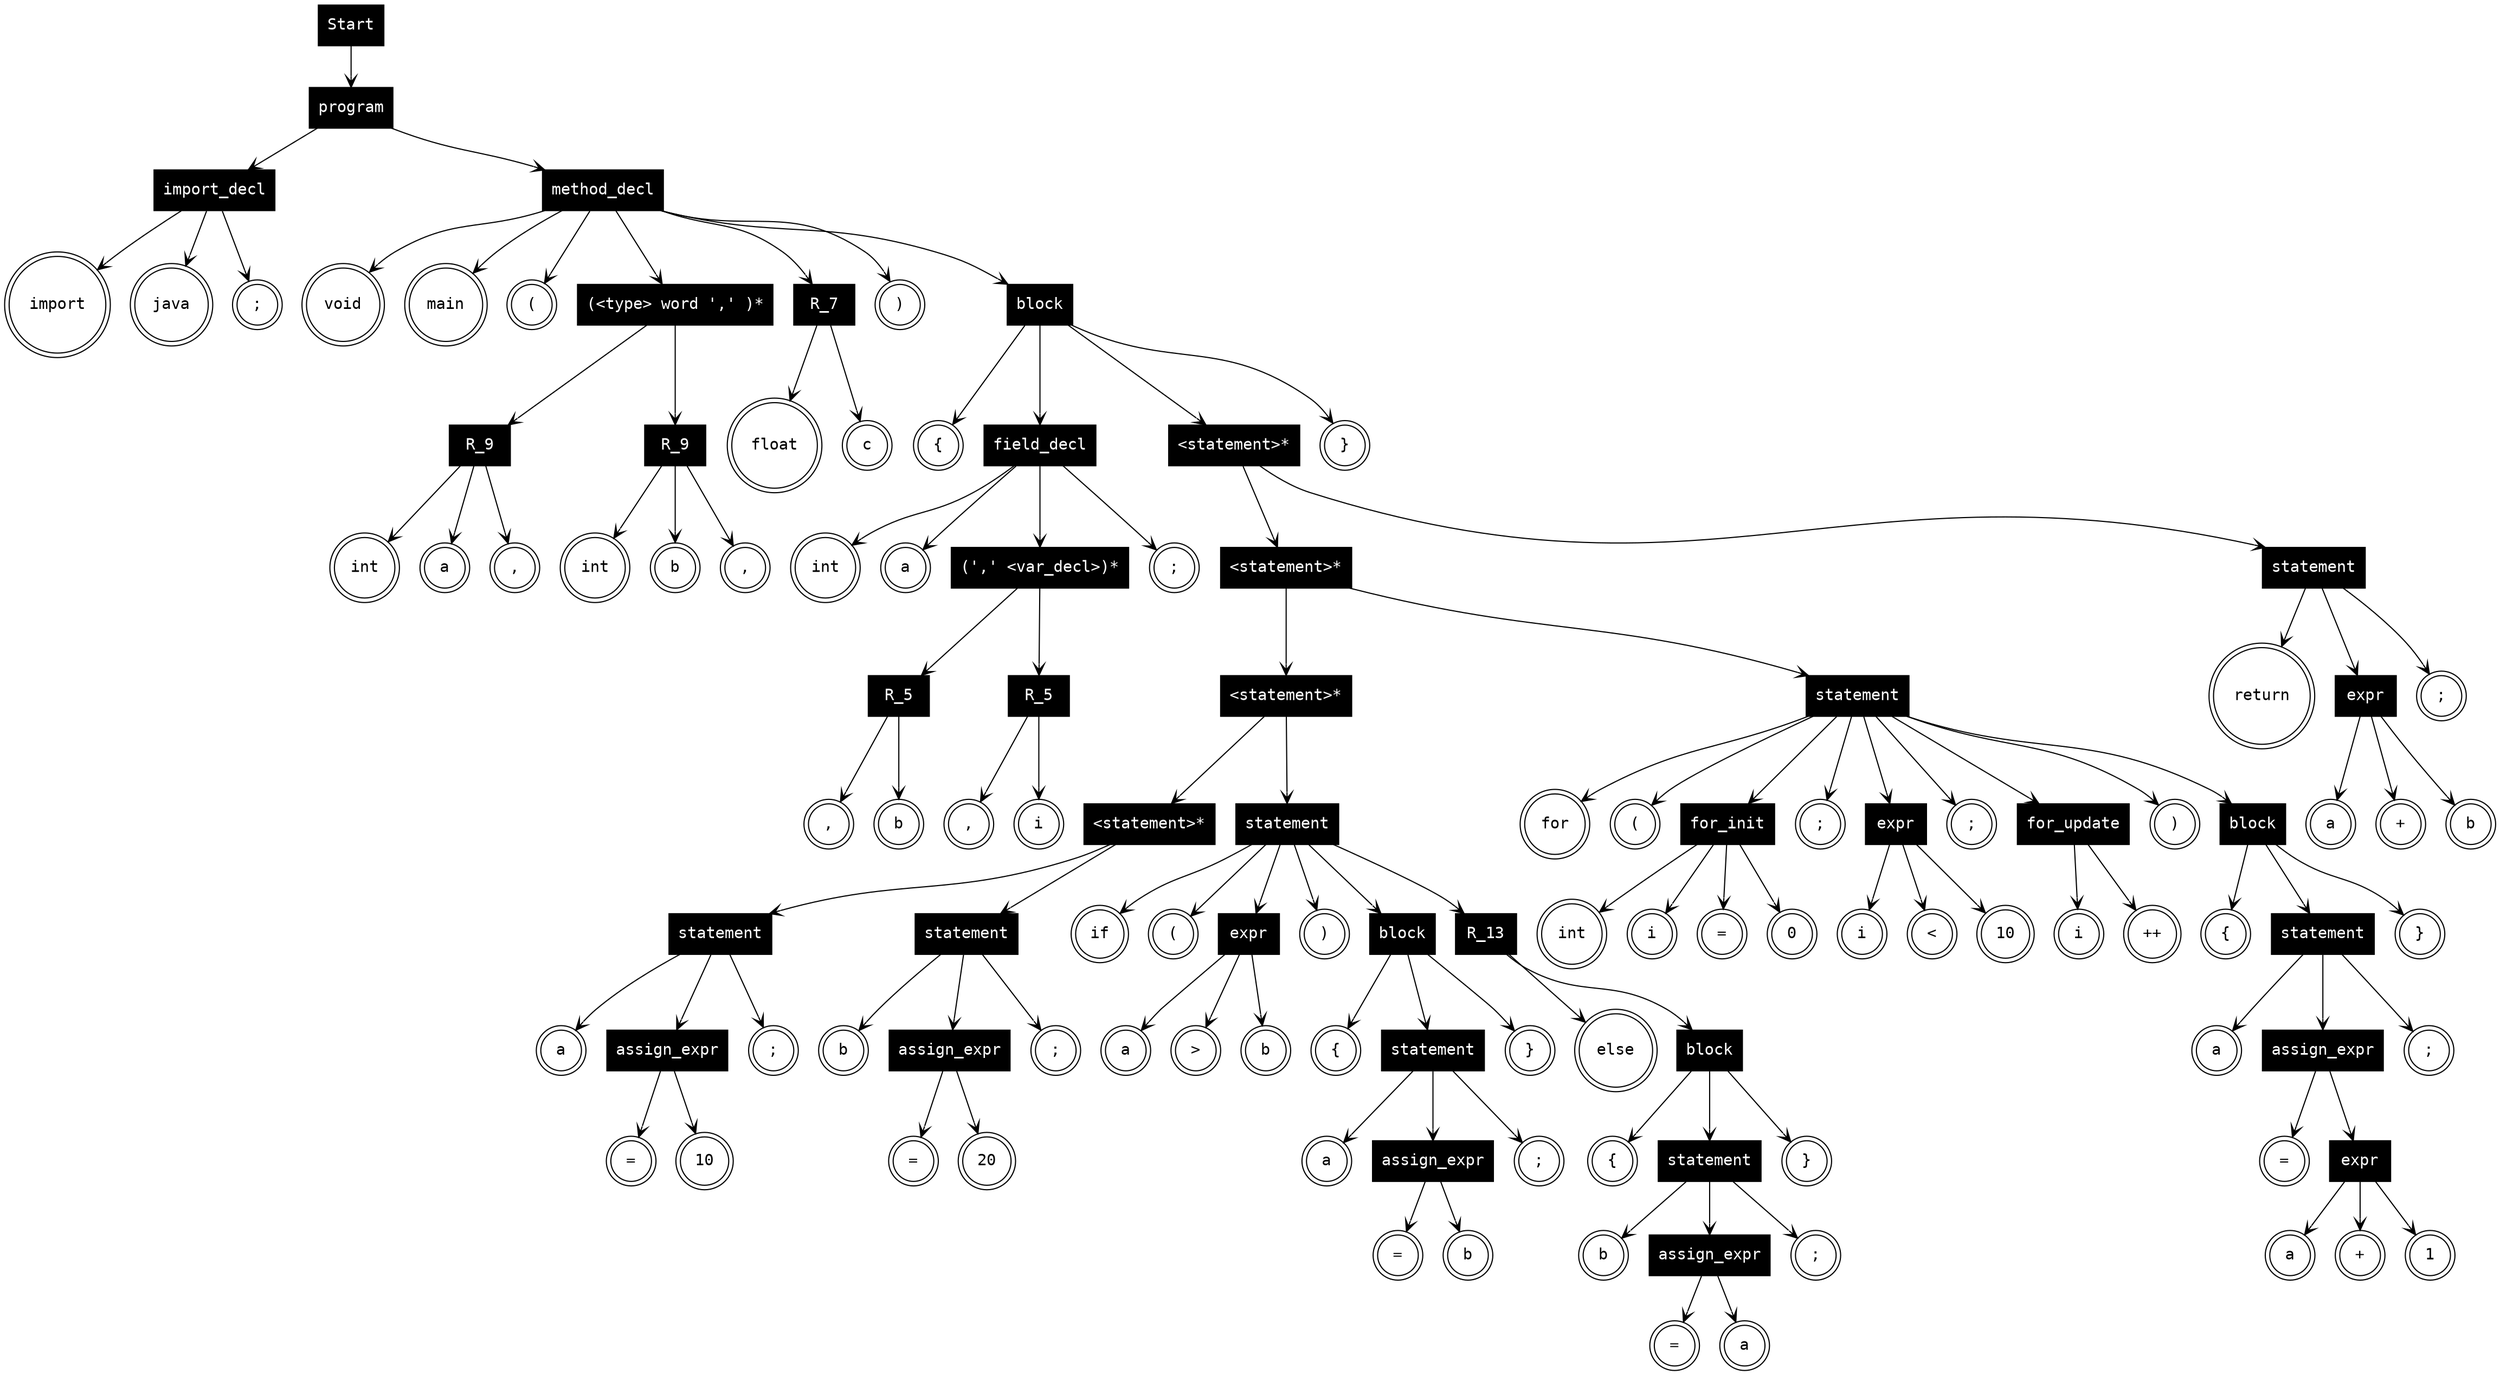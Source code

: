 digraph G {  graph [fontname = "Courier New", engine="sfdp"];
 node [fontname = "Courier", style = rounded];
 edge [fontname = "Courier"];
4468297920:from_false -> 4468297408:from_node [arrowhead=vee] 
4468297408:from_false -> 4468715264:from_node [arrowhead=vee] 
4468715264:from_false -> 4468327504:from_node [arrowhead=vee] 
4468715264:from_false -> 4468035536:from_node [arrowhead=vee] 
4468715264:from_false -> 4468035984:from_node [arrowhead=vee] 
4468297408:from_false -> 4468352768:from_node [arrowhead=vee] 
4468352768:from_false -> 4468294160:from_node [arrowhead=vee] 
4468352768:from_false -> 4468293712:from_node [arrowhead=vee] 
4468352768:from_false -> 4468294352:from_node [arrowhead=vee] 
4468352768:from_false -> 4468341120:from_node [arrowhead=vee] 
4468341120:from_false -> 4468178048:from_node [arrowhead=vee] 
4468178048:from_false -> 4468293776:from_node [arrowhead=vee] 
4468178048:from_false -> 4468294032:from_node [arrowhead=vee] 
4468178048:from_false -> 4468294224:from_node [arrowhead=vee] 
4468341120:from_false -> 4468338688:from_node [arrowhead=vee] 
4468338688:from_false -> 4468293840:from_node [arrowhead=vee] 
4468338688:from_false -> 4468294608:from_node [arrowhead=vee] 
4468338688:from_false -> 4468326800:from_node [arrowhead=vee] 
4468352768:from_false -> 4468336256:from_node [arrowhead=vee] 
4468336256:from_false -> 4468294736:from_node [arrowhead=vee] 
4468336256:from_false -> 4468294864:from_node [arrowhead=vee] 
4468352768:from_false -> 4468294544:from_node [arrowhead=vee] 
4468352768:from_false -> 4468332864:from_node [arrowhead=vee] 
4468332864:from_false -> 4468294928:from_node [arrowhead=vee] 
4468332864:from_false -> 4468334784:from_node [arrowhead=vee] 
4468334784:from_false -> 4468295056:from_node [arrowhead=vee] 
4468334784:from_false -> 4468294992:from_node [arrowhead=vee] 
4468334784:from_false -> 4468339968:from_node [arrowhead=vee] 
4468339968:from_false -> 4468333632:from_node [arrowhead=vee] 
4468333632:from_false -> 4468294800:from_node [arrowhead=vee] 
4468333632:from_false -> 4468295184:from_node [arrowhead=vee] 
4468339968:from_false -> 4468331008:from_node [arrowhead=vee] 
4468331008:from_false -> 4468295120:from_node [arrowhead=vee] 
4468331008:from_false -> 4468295376:from_node [arrowhead=vee] 
4468334784:from_false -> 4468295248:from_node [arrowhead=vee] 
4468332864:from_false -> 4468298176:from_node [arrowhead=vee] 
4468298176:from_false -> 4468300224:from_node [arrowhead=vee] 
4468300224:from_false -> 4468312256:from_node [arrowhead=vee] 
4468312256:from_false -> 4468327296:from_node [arrowhead=vee] 
4468327296:from_false -> 4468329920:from_node [arrowhead=vee] 
4468329920:from_false -> 4468295312:from_node [arrowhead=vee] 
4468329920:from_false -> 4468328960:from_node [arrowhead=vee] 
4468328960:from_false -> 4468295568:from_node [arrowhead=vee] 
4468328960:from_false -> 4468295760:from_node [arrowhead=vee] 
4468329920:from_false -> 4468295632:from_node [arrowhead=vee] 
4468327296:from_false -> 4468328064:from_node [arrowhead=vee] 
4468328064:from_false -> 4468295504:from_node [arrowhead=vee] 
4468328064:from_false -> 4468326144:from_node [arrowhead=vee] 
4468326144:from_false -> 4468295824:from_node [arrowhead=vee] 
4468326144:from_false -> 4468296080:from_node [arrowhead=vee] 
4468328064:from_false -> 4468295952:from_node [arrowhead=vee] 
4468312256:from_false -> 4468310912:from_node [arrowhead=vee] 
4468310912:from_false -> 4468296144:from_node [arrowhead=vee] 
4468310912:from_false -> 4468296016:from_node [arrowhead=vee] 
4468310912:from_false -> 4468320128:from_node [arrowhead=vee] 
4468320128:from_false -> 4468296208:from_node [arrowhead=vee] 
4468320128:from_false -> 4468296336:from_node [arrowhead=vee] 
4468320128:from_false -> 4468296400:from_node [arrowhead=vee] 
4468310912:from_false -> 4468296272:from_node [arrowhead=vee] 
4468310912:from_false -> 4468318144:from_node [arrowhead=vee] 
4468318144:from_false -> 4468296592:from_node [arrowhead=vee] 
4468318144:from_false -> 4468319040:from_node [arrowhead=vee] 
4468319040:from_false -> 4468296464:from_node [arrowhead=vee] 
4468319040:from_false -> 4468325184:from_node [arrowhead=vee] 
4468325184:from_false -> 4468297360:from_node [arrowhead=vee] 
4468325184:from_false -> 4468296912:from_node [arrowhead=vee] 
4468319040:from_false -> 4468296528:from_node [arrowhead=vee] 
4468318144:from_false -> 4468298128:from_node [arrowhead=vee] 
4468310912:from_false -> 4468313024:from_node [arrowhead=vee] 
4468313024:from_false -> 4468297872:from_node [arrowhead=vee] 
4468313024:from_false -> 4468315328:from_node [arrowhead=vee] 
4468315328:from_false -> 4468298064:from_node [arrowhead=vee] 
4468315328:from_false -> 4468317184:from_node [arrowhead=vee] 
4468317184:from_false -> 4468297680:from_node [arrowhead=vee] 
4468317184:from_false -> 4468316288:from_node [arrowhead=vee] 
4468316288:from_false -> 4468298384:from_node [arrowhead=vee] 
4468316288:from_false -> 4468298256:from_node [arrowhead=vee] 
4468317184:from_false -> 4468296784:from_node [arrowhead=vee] 
4468315328:from_false -> 4468298320:from_node [arrowhead=vee] 
4468300224:from_false -> 4468303104:from_node [arrowhead=vee] 
4468303104:from_false -> 4468705424:from_node [arrowhead=vee] 
4468303104:from_false -> 4468297808:from_node [arrowhead=vee] 
4468303104:from_false -> 4468308736:from_node [arrowhead=vee] 
4468308736:from_false -> 4468705552:from_node [arrowhead=vee] 
4468308736:from_false -> 4468705680:from_node [arrowhead=vee] 
4468308736:from_false -> 4468706064:from_node [arrowhead=vee] 
4468308736:from_false -> 4468706192:from_node [arrowhead=vee] 
4468303104:from_false -> 4468705808:from_node [arrowhead=vee] 
4468303104:from_false -> 4468310144:from_node [arrowhead=vee] 
4468310144:from_false -> 4468706704:from_node [arrowhead=vee] 
4468310144:from_false -> 4468706576:from_node [arrowhead=vee] 
4468310144:from_false -> 4468707216:from_node [arrowhead=vee] 
4468303104:from_false -> 4468706960:from_node [arrowhead=vee] 
4468303104:from_false -> 4468307968:from_node [arrowhead=vee] 
4468307968:from_false -> 4468707536:from_node [arrowhead=vee] 
4468307968:from_false -> 4468707408:from_node [arrowhead=vee] 
4468303104:from_false -> 4468707664:from_node [arrowhead=vee] 
4468303104:from_false -> 4468300992:from_node [arrowhead=vee] 
4468300992:from_false -> 4468707920:from_node [arrowhead=vee] 
4468300992:from_false -> 4468304448:from_node [arrowhead=vee] 
4468304448:from_false -> 4468707792:from_node [arrowhead=vee] 
4468304448:from_false -> 4468305216:from_node [arrowhead=vee] 
4468305216:from_false -> 4468708176:from_node [arrowhead=vee] 
4468305216:from_false -> 4468302336:from_node [arrowhead=vee] 
4468302336:from_false -> 4468708048:from_node [arrowhead=vee] 
4468302336:from_false -> 4468708304:from_node [arrowhead=vee] 
4468302336:from_false -> 4468708432:from_node [arrowhead=vee] 
4468304448:from_false -> 4468707088:from_node [arrowhead=vee] 
4468300992:from_false -> 4468708560:from_node [arrowhead=vee] 
4468298176:from_false -> 4468299008:from_node [arrowhead=vee] 
4468299008:from_false -> 4468709264:from_node [arrowhead=vee] 
4468299008:from_false -> 4468298880:from_node [arrowhead=vee] 
4468298880:from_false -> 4468708880:from_node [arrowhead=vee] 
4468298880:from_false -> 4468709200:from_node [arrowhead=vee] 
4468298880:from_false -> 4468710224:from_node [arrowhead=vee] 
4468299008:from_false -> 4468709456:from_node [arrowhead=vee] 
4468332864:from_false -> 4468710032:from_node [arrowhead=vee] 
   4468297920 [shape=record, style=filled, fillcolor=black, fontcolor=white, label="Start"];
   4468297408 [shape=record, style=filled, fillcolor=black, fontcolor=white, label="program"];
   4468297408 [shape=record, style=filled, fillcolor=black, fontcolor=white, label="program"];
   4468715264 [shape=record, style=filled, fillcolor=black, fontcolor=white, label="import_decl"];
   4468715264 [shape=record, style=filled, fillcolor=black, fontcolor=white, label="import_decl"];
   4468327504 [shape=doublecircle, style=filled, fillcolor=white, fontcolor=black, label="import"];
   4468715264 [shape=record, style=filled, fillcolor=black, fontcolor=white, label="import_decl"];
   4468035536 [shape=doublecircle, style=filled, fillcolor=white, fontcolor=black, label="java"];
   4468715264 [shape=record, style=filled, fillcolor=black, fontcolor=white, label="import_decl"];
   4468035984 [shape=doublecircle, style=filled, fillcolor=white, fontcolor=black, label=";"];
   4468297408 [shape=record, style=filled, fillcolor=black, fontcolor=white, label="program"];
   4468352768 [shape=record, style=filled, fillcolor=black, fontcolor=white, label="method_decl"];
   4468352768 [shape=record, style=filled, fillcolor=black, fontcolor=white, label="method_decl"];
   4468294160 [shape=doublecircle, style=filled, fillcolor=white, fontcolor=black, label="void"];
   4468352768 [shape=record, style=filled, fillcolor=black, fontcolor=white, label="method_decl"];
   4468293712 [shape=doublecircle, style=filled, fillcolor=white, fontcolor=black, label="main"];
   4468352768 [shape=record, style=filled, fillcolor=black, fontcolor=white, label="method_decl"];
   4468294352 [shape=doublecircle, style=filled, fillcolor=white, fontcolor=black, label="("];
   4468352768 [shape=record, style=filled, fillcolor=black, fontcolor=white, label="method_decl"];
   4468341120 [shape=record, style=filled, fillcolor=black, fontcolor=white, label="(<type> word ',' )*"];
   4468341120 [shape=record, style=filled, fillcolor=black, fontcolor=white, label="(\<type\> word \',\' )*"];
   4468178048 [shape=record, style=filled, fillcolor=black, fontcolor=white, label="R_9"];
   4468178048 [shape=record, style=filled, fillcolor=black, fontcolor=white, label="R_9"];
   4468293776 [shape=doublecircle, style=filled, fillcolor=white, fontcolor=black, label="int"];
   4468178048 [shape=record, style=filled, fillcolor=black, fontcolor=white, label="R_9"];
   4468294032 [shape=doublecircle, style=filled, fillcolor=white, fontcolor=black, label="a"];
   4468178048 [shape=record, style=filled, fillcolor=black, fontcolor=white, label="R_9"];
   4468294224 [shape=doublecircle, style=filled, fillcolor=white, fontcolor=black, label=","];
   4468341120 [shape=record, style=filled, fillcolor=black, fontcolor=white, label="(\<type\> word \',\' )*"];
   4468338688 [shape=record, style=filled, fillcolor=black, fontcolor=white, label="R_9"];
   4468338688 [shape=record, style=filled, fillcolor=black, fontcolor=white, label="R_9"];
   4468293840 [shape=doublecircle, style=filled, fillcolor=white, fontcolor=black, label="int"];
   4468338688 [shape=record, style=filled, fillcolor=black, fontcolor=white, label="R_9"];
   4468294608 [shape=doublecircle, style=filled, fillcolor=white, fontcolor=black, label="b"];
   4468338688 [shape=record, style=filled, fillcolor=black, fontcolor=white, label="R_9"];
   4468326800 [shape=doublecircle, style=filled, fillcolor=white, fontcolor=black, label=","];
   4468352768 [shape=record, style=filled, fillcolor=black, fontcolor=white, label="method_decl"];
   4468336256 [shape=record, style=filled, fillcolor=black, fontcolor=white, label="R_7"];
   4468336256 [shape=record, style=filled, fillcolor=black, fontcolor=white, label="R_7"];
   4468294736 [shape=doublecircle, style=filled, fillcolor=white, fontcolor=black, label="float"];
   4468336256 [shape=record, style=filled, fillcolor=black, fontcolor=white, label="R_7"];
   4468294864 [shape=doublecircle, style=filled, fillcolor=white, fontcolor=black, label="c"];
   4468352768 [shape=record, style=filled, fillcolor=black, fontcolor=white, label="method_decl"];
   4468294544 [shape=doublecircle, style=filled, fillcolor=white, fontcolor=black, label=")"];
   4468352768 [shape=record, style=filled, fillcolor=black, fontcolor=white, label="method_decl"];
   4468332864 [shape=record, style=filled, fillcolor=black, fontcolor=white, label="block"];
   4468332864 [shape=record, style=filled, fillcolor=black, fontcolor=white, label="block"];
   4468294928 [shape=doublecircle, style=filled, fillcolor=white, fontcolor=black, label="\{"];
   4468332864 [shape=record, style=filled, fillcolor=black, fontcolor=white, label="block"];
   4468334784 [shape=record, style=filled, fillcolor=black, fontcolor=white, label="field_decl"];
   4468334784 [shape=record, style=filled, fillcolor=black, fontcolor=white, label="field_decl"];
   4468295056 [shape=doublecircle, style=filled, fillcolor=white, fontcolor=black, label="int"];
   4468334784 [shape=record, style=filled, fillcolor=black, fontcolor=white, label="field_decl"];
   4468294992 [shape=doublecircle, style=filled, fillcolor=white, fontcolor=black, label="a"];
   4468334784 [shape=record, style=filled, fillcolor=black, fontcolor=white, label="field_decl"];
   4468339968 [shape=record, style=filled, fillcolor=black, fontcolor=white, label="(',' <var_decl>)*"];
   4468339968 [shape=record, style=filled, fillcolor=black, fontcolor=white, label="(\',\' \<var_decl\>)*"];
   4468333632 [shape=record, style=filled, fillcolor=black, fontcolor=white, label="R_5"];
   4468333632 [shape=record, style=filled, fillcolor=black, fontcolor=white, label="R_5"];
   4468294800 [shape=doublecircle, style=filled, fillcolor=white, fontcolor=black, label=","];
   4468333632 [shape=record, style=filled, fillcolor=black, fontcolor=white, label="R_5"];
   4468295184 [shape=doublecircle, style=filled, fillcolor=white, fontcolor=black, label="b"];
   4468339968 [shape=record, style=filled, fillcolor=black, fontcolor=white, label="(\',\' \<var_decl\>)*"];
   4468331008 [shape=record, style=filled, fillcolor=black, fontcolor=white, label="R_5"];
   4468331008 [shape=record, style=filled, fillcolor=black, fontcolor=white, label="R_5"];
   4468295120 [shape=doublecircle, style=filled, fillcolor=white, fontcolor=black, label=","];
   4468331008 [shape=record, style=filled, fillcolor=black, fontcolor=white, label="R_5"];
   4468295376 [shape=doublecircle, style=filled, fillcolor=white, fontcolor=black, label="i"];
   4468334784 [shape=record, style=filled, fillcolor=black, fontcolor=white, label="field_decl"];
   4468295248 [shape=doublecircle, style=filled, fillcolor=white, fontcolor=black, label=";"];
   4468332864 [shape=record, style=filled, fillcolor=black, fontcolor=white, label="block"];
   4468298176 [shape=record, style=filled, fillcolor=black, fontcolor=white, label="<statement>*"];
   4468298176 [shape=record, style=filled, fillcolor=black, fontcolor=white, label="\<statement\>*"];
   4468300224 [shape=record, style=filled, fillcolor=black, fontcolor=white, label="<statement>*"];
   4468300224 [shape=record, style=filled, fillcolor=black, fontcolor=white, label="\<statement\>*"];
   4468312256 [shape=record, style=filled, fillcolor=black, fontcolor=white, label="<statement>*"];
   4468312256 [shape=record, style=filled, fillcolor=black, fontcolor=white, label="\<statement\>*"];
   4468327296 [shape=record, style=filled, fillcolor=black, fontcolor=white, label="<statement>*"];
   4468327296 [shape=record, style=filled, fillcolor=black, fontcolor=white, label="\<statement\>*"];
   4468329920 [shape=record, style=filled, fillcolor=black, fontcolor=white, label="statement"];
   4468329920 [shape=record, style=filled, fillcolor=black, fontcolor=white, label="statement"];
   4468295312 [shape=doublecircle, style=filled, fillcolor=white, fontcolor=black, label="a"];
   4468329920 [shape=record, style=filled, fillcolor=black, fontcolor=white, label="statement"];
   4468328960 [shape=record, style=filled, fillcolor=black, fontcolor=white, label="assign_expr"];
   4468328960 [shape=record, style=filled, fillcolor=black, fontcolor=white, label="assign_expr"];
   4468295568 [shape=doublecircle, style=filled, fillcolor=white, fontcolor=black, label="="];
   4468328960 [shape=record, style=filled, fillcolor=black, fontcolor=white, label="assign_expr"];
   4468295760 [shape=doublecircle, style=filled, fillcolor=white, fontcolor=black, label="10"];
   4468329920 [shape=record, style=filled, fillcolor=black, fontcolor=white, label="statement"];
   4468295632 [shape=doublecircle, style=filled, fillcolor=white, fontcolor=black, label=";"];
   4468327296 [shape=record, style=filled, fillcolor=black, fontcolor=white, label="\<statement\>*"];
   4468328064 [shape=record, style=filled, fillcolor=black, fontcolor=white, label="statement"];
   4468328064 [shape=record, style=filled, fillcolor=black, fontcolor=white, label="statement"];
   4468295504 [shape=doublecircle, style=filled, fillcolor=white, fontcolor=black, label="b"];
   4468328064 [shape=record, style=filled, fillcolor=black, fontcolor=white, label="statement"];
   4468326144 [shape=record, style=filled, fillcolor=black, fontcolor=white, label="assign_expr"];
   4468326144 [shape=record, style=filled, fillcolor=black, fontcolor=white, label="assign_expr"];
   4468295824 [shape=doublecircle, style=filled, fillcolor=white, fontcolor=black, label="="];
   4468326144 [shape=record, style=filled, fillcolor=black, fontcolor=white, label="assign_expr"];
   4468296080 [shape=doublecircle, style=filled, fillcolor=white, fontcolor=black, label="20"];
   4468328064 [shape=record, style=filled, fillcolor=black, fontcolor=white, label="statement"];
   4468295952 [shape=doublecircle, style=filled, fillcolor=white, fontcolor=black, label=";"];
   4468312256 [shape=record, style=filled, fillcolor=black, fontcolor=white, label="\<statement\>*"];
   4468310912 [shape=record, style=filled, fillcolor=black, fontcolor=white, label="statement"];
   4468310912 [shape=record, style=filled, fillcolor=black, fontcolor=white, label="statement"];
   4468296144 [shape=doublecircle, style=filled, fillcolor=white, fontcolor=black, label="if"];
   4468310912 [shape=record, style=filled, fillcolor=black, fontcolor=white, label="statement"];
   4468296016 [shape=doublecircle, style=filled, fillcolor=white, fontcolor=black, label="("];
   4468310912 [shape=record, style=filled, fillcolor=black, fontcolor=white, label="statement"];
   4468320128 [shape=record, style=filled, fillcolor=black, fontcolor=white, label="expr"];
   4468320128 [shape=record, style=filled, fillcolor=black, fontcolor=white, label="expr"];
   4468296208 [shape=doublecircle, style=filled, fillcolor=white, fontcolor=black, label="a"];
   4468320128 [shape=record, style=filled, fillcolor=black, fontcolor=white, label="expr"];
   4468296336 [shape=doublecircle, style=filled, fillcolor=white, fontcolor=black, label="\>"];
   4468320128 [shape=record, style=filled, fillcolor=black, fontcolor=white, label="expr"];
   4468296400 [shape=doublecircle, style=filled, fillcolor=white, fontcolor=black, label="b"];
   4468310912 [shape=record, style=filled, fillcolor=black, fontcolor=white, label="statement"];
   4468296272 [shape=doublecircle, style=filled, fillcolor=white, fontcolor=black, label=")"];
   4468310912 [shape=record, style=filled, fillcolor=black, fontcolor=white, label="statement"];
   4468318144 [shape=record, style=filled, fillcolor=black, fontcolor=white, label="block"];
   4468318144 [shape=record, style=filled, fillcolor=black, fontcolor=white, label="block"];
   4468296592 [shape=doublecircle, style=filled, fillcolor=white, fontcolor=black, label="\{"];
   4468318144 [shape=record, style=filled, fillcolor=black, fontcolor=white, label="block"];
   4468319040 [shape=record, style=filled, fillcolor=black, fontcolor=white, label="statement"];
   4468319040 [shape=record, style=filled, fillcolor=black, fontcolor=white, label="statement"];
   4468296464 [shape=doublecircle, style=filled, fillcolor=white, fontcolor=black, label="a"];
   4468319040 [shape=record, style=filled, fillcolor=black, fontcolor=white, label="statement"];
   4468325184 [shape=record, style=filled, fillcolor=black, fontcolor=white, label="assign_expr"];
   4468325184 [shape=record, style=filled, fillcolor=black, fontcolor=white, label="assign_expr"];
   4468297360 [shape=doublecircle, style=filled, fillcolor=white, fontcolor=black, label="="];
   4468325184 [shape=record, style=filled, fillcolor=black, fontcolor=white, label="assign_expr"];
   4468296912 [shape=doublecircle, style=filled, fillcolor=white, fontcolor=black, label="b"];
   4468319040 [shape=record, style=filled, fillcolor=black, fontcolor=white, label="statement"];
   4468296528 [shape=doublecircle, style=filled, fillcolor=white, fontcolor=black, label=";"];
   4468318144 [shape=record, style=filled, fillcolor=black, fontcolor=white, label="block"];
   4468298128 [shape=doublecircle, style=filled, fillcolor=white, fontcolor=black, label="\}"];
   4468310912 [shape=record, style=filled, fillcolor=black, fontcolor=white, label="statement"];
   4468313024 [shape=record, style=filled, fillcolor=black, fontcolor=white, label="R_13"];
   4468313024 [shape=record, style=filled, fillcolor=black, fontcolor=white, label="R_13"];
   4468297872 [shape=doublecircle, style=filled, fillcolor=white, fontcolor=black, label="else"];
   4468313024 [shape=record, style=filled, fillcolor=black, fontcolor=white, label="R_13"];
   4468315328 [shape=record, style=filled, fillcolor=black, fontcolor=white, label="block"];
   4468315328 [shape=record, style=filled, fillcolor=black, fontcolor=white, label="block"];
   4468298064 [shape=doublecircle, style=filled, fillcolor=white, fontcolor=black, label="\{"];
   4468315328 [shape=record, style=filled, fillcolor=black, fontcolor=white, label="block"];
   4468317184 [shape=record, style=filled, fillcolor=black, fontcolor=white, label="statement"];
   4468317184 [shape=record, style=filled, fillcolor=black, fontcolor=white, label="statement"];
   4468297680 [shape=doublecircle, style=filled, fillcolor=white, fontcolor=black, label="b"];
   4468317184 [shape=record, style=filled, fillcolor=black, fontcolor=white, label="statement"];
   4468316288 [shape=record, style=filled, fillcolor=black, fontcolor=white, label="assign_expr"];
   4468316288 [shape=record, style=filled, fillcolor=black, fontcolor=white, label="assign_expr"];
   4468298384 [shape=doublecircle, style=filled, fillcolor=white, fontcolor=black, label="="];
   4468316288 [shape=record, style=filled, fillcolor=black, fontcolor=white, label="assign_expr"];
   4468298256 [shape=doublecircle, style=filled, fillcolor=white, fontcolor=black, label="a"];
   4468317184 [shape=record, style=filled, fillcolor=black, fontcolor=white, label="statement"];
   4468296784 [shape=doublecircle, style=filled, fillcolor=white, fontcolor=black, label=";"];
   4468315328 [shape=record, style=filled, fillcolor=black, fontcolor=white, label="block"];
   4468298320 [shape=doublecircle, style=filled, fillcolor=white, fontcolor=black, label="\}"];
   4468300224 [shape=record, style=filled, fillcolor=black, fontcolor=white, label="\<statement\>*"];
   4468303104 [shape=record, style=filled, fillcolor=black, fontcolor=white, label="statement"];
   4468303104 [shape=record, style=filled, fillcolor=black, fontcolor=white, label="statement"];
   4468705424 [shape=doublecircle, style=filled, fillcolor=white, fontcolor=black, label="for"];
   4468303104 [shape=record, style=filled, fillcolor=black, fontcolor=white, label="statement"];
   4468297808 [shape=doublecircle, style=filled, fillcolor=white, fontcolor=black, label="("];
   4468303104 [shape=record, style=filled, fillcolor=black, fontcolor=white, label="statement"];
   4468308736 [shape=record, style=filled, fillcolor=black, fontcolor=white, label="for_init"];
   4468308736 [shape=record, style=filled, fillcolor=black, fontcolor=white, label="for_init"];
   4468705552 [shape=doublecircle, style=filled, fillcolor=white, fontcolor=black, label="int"];
   4468308736 [shape=record, style=filled, fillcolor=black, fontcolor=white, label="for_init"];
   4468705680 [shape=doublecircle, style=filled, fillcolor=white, fontcolor=black, label="i"];
   4468308736 [shape=record, style=filled, fillcolor=black, fontcolor=white, label="for_init"];
   4468706064 [shape=doublecircle, style=filled, fillcolor=white, fontcolor=black, label="="];
   4468308736 [shape=record, style=filled, fillcolor=black, fontcolor=white, label="for_init"];
   4468706192 [shape=doublecircle, style=filled, fillcolor=white, fontcolor=black, label="0"];
   4468303104 [shape=record, style=filled, fillcolor=black, fontcolor=white, label="statement"];
   4468705808 [shape=doublecircle, style=filled, fillcolor=white, fontcolor=black, label=";"];
   4468303104 [shape=record, style=filled, fillcolor=black, fontcolor=white, label="statement"];
   4468310144 [shape=record, style=filled, fillcolor=black, fontcolor=white, label="expr"];
   4468310144 [shape=record, style=filled, fillcolor=black, fontcolor=white, label="expr"];
   4468706704 [shape=doublecircle, style=filled, fillcolor=white, fontcolor=black, label="i"];
   4468310144 [shape=record, style=filled, fillcolor=black, fontcolor=white, label="expr"];
   4468706576 [shape=doublecircle, style=filled, fillcolor=white, fontcolor=black, label="\<"];
   4468310144 [shape=record, style=filled, fillcolor=black, fontcolor=white, label="expr"];
   4468707216 [shape=doublecircle, style=filled, fillcolor=white, fontcolor=black, label="10"];
   4468303104 [shape=record, style=filled, fillcolor=black, fontcolor=white, label="statement"];
   4468706960 [shape=doublecircle, style=filled, fillcolor=white, fontcolor=black, label=";"];
   4468303104 [shape=record, style=filled, fillcolor=black, fontcolor=white, label="statement"];
   4468307968 [shape=record, style=filled, fillcolor=black, fontcolor=white, label="for_update"];
   4468307968 [shape=record, style=filled, fillcolor=black, fontcolor=white, label="for_update"];
   4468707536 [shape=doublecircle, style=filled, fillcolor=white, fontcolor=black, label="i"];
   4468307968 [shape=record, style=filled, fillcolor=black, fontcolor=white, label="for_update"];
   4468707408 [shape=doublecircle, style=filled, fillcolor=white, fontcolor=black, label="++"];
   4468303104 [shape=record, style=filled, fillcolor=black, fontcolor=white, label="statement"];
   4468707664 [shape=doublecircle, style=filled, fillcolor=white, fontcolor=black, label=")"];
   4468303104 [shape=record, style=filled, fillcolor=black, fontcolor=white, label="statement"];
   4468300992 [shape=record, style=filled, fillcolor=black, fontcolor=white, label="block"];
   4468300992 [shape=record, style=filled, fillcolor=black, fontcolor=white, label="block"];
   4468707920 [shape=doublecircle, style=filled, fillcolor=white, fontcolor=black, label="\{"];
   4468300992 [shape=record, style=filled, fillcolor=black, fontcolor=white, label="block"];
   4468304448 [shape=record, style=filled, fillcolor=black, fontcolor=white, label="statement"];
   4468304448 [shape=record, style=filled, fillcolor=black, fontcolor=white, label="statement"];
   4468707792 [shape=doublecircle, style=filled, fillcolor=white, fontcolor=black, label="a"];
   4468304448 [shape=record, style=filled, fillcolor=black, fontcolor=white, label="statement"];
   4468305216 [shape=record, style=filled, fillcolor=black, fontcolor=white, label="assign_expr"];
   4468305216 [shape=record, style=filled, fillcolor=black, fontcolor=white, label="assign_expr"];
   4468708176 [shape=doublecircle, style=filled, fillcolor=white, fontcolor=black, label="="];
   4468305216 [shape=record, style=filled, fillcolor=black, fontcolor=white, label="assign_expr"];
   4468302336 [shape=record, style=filled, fillcolor=black, fontcolor=white, label="expr"];
   4468302336 [shape=record, style=filled, fillcolor=black, fontcolor=white, label="expr"];
   4468708048 [shape=doublecircle, style=filled, fillcolor=white, fontcolor=black, label="a"];
   4468302336 [shape=record, style=filled, fillcolor=black, fontcolor=white, label="expr"];
   4468708304 [shape=doublecircle, style=filled, fillcolor=white, fontcolor=black, label="+"];
   4468302336 [shape=record, style=filled, fillcolor=black, fontcolor=white, label="expr"];
   4468708432 [shape=doublecircle, style=filled, fillcolor=white, fontcolor=black, label="1"];
   4468304448 [shape=record, style=filled, fillcolor=black, fontcolor=white, label="statement"];
   4468707088 [shape=doublecircle, style=filled, fillcolor=white, fontcolor=black, label=";"];
   4468300992 [shape=record, style=filled, fillcolor=black, fontcolor=white, label="block"];
   4468708560 [shape=doublecircle, style=filled, fillcolor=white, fontcolor=black, label="\}"];
   4468298176 [shape=record, style=filled, fillcolor=black, fontcolor=white, label="\<statement\>*"];
   4468299008 [shape=record, style=filled, fillcolor=black, fontcolor=white, label="statement"];
   4468299008 [shape=record, style=filled, fillcolor=black, fontcolor=white, label="statement"];
   4468709264 [shape=doublecircle, style=filled, fillcolor=white, fontcolor=black, label="return"];
   4468299008 [shape=record, style=filled, fillcolor=black, fontcolor=white, label="statement"];
   4468298880 [shape=record, style=filled, fillcolor=black, fontcolor=white, label="expr"];
   4468298880 [shape=record, style=filled, fillcolor=black, fontcolor=white, label="expr"];
   4468708880 [shape=doublecircle, style=filled, fillcolor=white, fontcolor=black, label="a"];
   4468298880 [shape=record, style=filled, fillcolor=black, fontcolor=white, label="expr"];
   4468709200 [shape=doublecircle, style=filled, fillcolor=white, fontcolor=black, label="+"];
   4468298880 [shape=record, style=filled, fillcolor=black, fontcolor=white, label="expr"];
   4468710224 [shape=doublecircle, style=filled, fillcolor=white, fontcolor=black, label="b"];
   4468299008 [shape=record, style=filled, fillcolor=black, fontcolor=white, label="statement"];
   4468709456 [shape=doublecircle, style=filled, fillcolor=white, fontcolor=black, label=";"];
   4468332864 [shape=record, style=filled, fillcolor=black, fontcolor=white, label="block"];
   4468710032 [shape=doublecircle, style=filled, fillcolor=white, fontcolor=black, label="\}"];
}